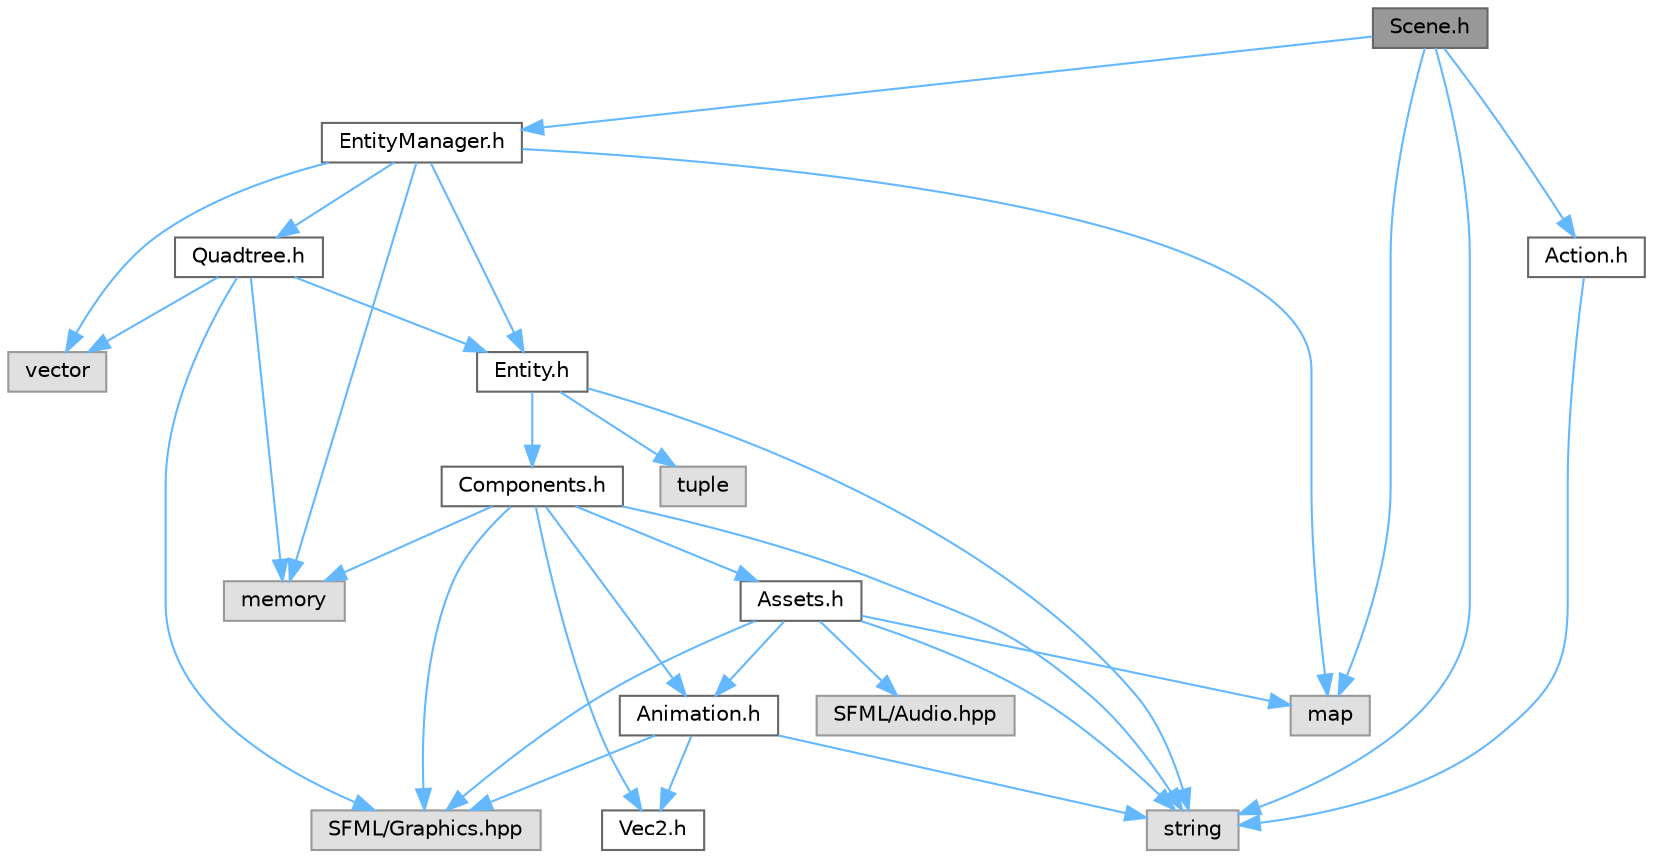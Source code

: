 digraph "Scene.h"
{
 // LATEX_PDF_SIZE
  bgcolor="transparent";
  edge [fontname=Helvetica,fontsize=10,labelfontname=Helvetica,labelfontsize=10];
  node [fontname=Helvetica,fontsize=10,shape=box,height=0.2,width=0.4];
  Node1 [id="Node000001",label="Scene.h",height=0.2,width=0.4,color="gray40", fillcolor="grey60", style="filled", fontcolor="black",tooltip=" "];
  Node1 -> Node2 [id="edge32_Node000001_Node000002",color="steelblue1",style="solid",tooltip=" "];
  Node2 [id="Node000002",label="map",height=0.2,width=0.4,color="grey60", fillcolor="#E0E0E0", style="filled",tooltip=" "];
  Node1 -> Node3 [id="edge33_Node000001_Node000003",color="steelblue1",style="solid",tooltip=" "];
  Node3 [id="Node000003",label="string",height=0.2,width=0.4,color="grey60", fillcolor="#E0E0E0", style="filled",tooltip=" "];
  Node1 -> Node4 [id="edge34_Node000001_Node000004",color="steelblue1",style="solid",tooltip=" "];
  Node4 [id="Node000004",label="Action.h",height=0.2,width=0.4,color="grey40", fillcolor="white", style="filled",URL="$_action_8h.html",tooltip=" "];
  Node4 -> Node3 [id="edge35_Node000004_Node000003",color="steelblue1",style="solid",tooltip=" "];
  Node1 -> Node5 [id="edge36_Node000001_Node000005",color="steelblue1",style="solid",tooltip=" "];
  Node5 [id="Node000005",label="EntityManager.h",height=0.2,width=0.4,color="grey40", fillcolor="white", style="filled",URL="$_entity_manager_8h.html",tooltip=" "];
  Node5 -> Node6 [id="edge37_Node000005_Node000006",color="steelblue1",style="solid",tooltip=" "];
  Node6 [id="Node000006",label="vector",height=0.2,width=0.4,color="grey60", fillcolor="#E0E0E0", style="filled",tooltip=" "];
  Node5 -> Node7 [id="edge38_Node000005_Node000007",color="steelblue1",style="solid",tooltip=" "];
  Node7 [id="Node000007",label="memory",height=0.2,width=0.4,color="grey60", fillcolor="#E0E0E0", style="filled",tooltip=" "];
  Node5 -> Node2 [id="edge39_Node000005_Node000002",color="steelblue1",style="solid",tooltip=" "];
  Node5 -> Node8 [id="edge40_Node000005_Node000008",color="steelblue1",style="solid",tooltip=" "];
  Node8 [id="Node000008",label="Entity.h",height=0.2,width=0.4,color="grey40", fillcolor="white", style="filled",URL="$_entity_8h.html",tooltip=" "];
  Node8 -> Node9 [id="edge41_Node000008_Node000009",color="steelblue1",style="solid",tooltip=" "];
  Node9 [id="Node000009",label="Components.h",height=0.2,width=0.4,color="grey40", fillcolor="white", style="filled",URL="$_components_8h.html",tooltip=" "];
  Node9 -> Node10 [id="edge42_Node000009_Node000010",color="steelblue1",style="solid",tooltip=" "];
  Node10 [id="Node000010",label="Animation.h",height=0.2,width=0.4,color="grey40", fillcolor="white", style="filled",URL="$_animation_8h.html",tooltip=" "];
  Node10 -> Node11 [id="edge43_Node000010_Node000011",color="steelblue1",style="solid",tooltip=" "];
  Node11 [id="Node000011",label="SFML/Graphics.hpp",height=0.2,width=0.4,color="grey60", fillcolor="#E0E0E0", style="filled",tooltip=" "];
  Node10 -> Node12 [id="edge44_Node000010_Node000012",color="steelblue1",style="solid",tooltip=" "];
  Node12 [id="Node000012",label="Vec2.h",height=0.2,width=0.4,color="grey40", fillcolor="white", style="filled",URL="$_vec2_8h.html",tooltip=" "];
  Node10 -> Node3 [id="edge45_Node000010_Node000003",color="steelblue1",style="solid",tooltip=" "];
  Node9 -> Node13 [id="edge46_Node000009_Node000013",color="steelblue1",style="solid",tooltip=" "];
  Node13 [id="Node000013",label="Assets.h",height=0.2,width=0.4,color="grey40", fillcolor="white", style="filled",URL="$_assets_8h.html",tooltip=" "];
  Node13 -> Node2 [id="edge47_Node000013_Node000002",color="steelblue1",style="solid",tooltip=" "];
  Node13 -> Node3 [id="edge48_Node000013_Node000003",color="steelblue1",style="solid",tooltip=" "];
  Node13 -> Node11 [id="edge49_Node000013_Node000011",color="steelblue1",style="solid",tooltip=" "];
  Node13 -> Node14 [id="edge50_Node000013_Node000014",color="steelblue1",style="solid",tooltip=" "];
  Node14 [id="Node000014",label="SFML/Audio.hpp",height=0.2,width=0.4,color="grey60", fillcolor="#E0E0E0", style="filled",tooltip=" "];
  Node13 -> Node10 [id="edge51_Node000013_Node000010",color="steelblue1",style="solid",tooltip=" "];
  Node9 -> Node12 [id="edge52_Node000009_Node000012",color="steelblue1",style="solid",tooltip=" "];
  Node9 -> Node3 [id="edge53_Node000009_Node000003",color="steelblue1",style="solid",tooltip=" "];
  Node9 -> Node11 [id="edge54_Node000009_Node000011",color="steelblue1",style="solid",tooltip=" "];
  Node9 -> Node7 [id="edge55_Node000009_Node000007",color="steelblue1",style="solid",tooltip=" "];
  Node8 -> Node3 [id="edge56_Node000008_Node000003",color="steelblue1",style="solid",tooltip=" "];
  Node8 -> Node15 [id="edge57_Node000008_Node000015",color="steelblue1",style="solid",tooltip=" "];
  Node15 [id="Node000015",label="tuple",height=0.2,width=0.4,color="grey60", fillcolor="#E0E0E0", style="filled",tooltip=" "];
  Node5 -> Node16 [id="edge58_Node000005_Node000016",color="steelblue1",style="solid",tooltip=" "];
  Node16 [id="Node000016",label="Quadtree.h",height=0.2,width=0.4,color="grey40", fillcolor="white", style="filled",URL="$_quadtree_8h.html",tooltip=" "];
  Node16 -> Node11 [id="edge59_Node000016_Node000011",color="steelblue1",style="solid",tooltip=" "];
  Node16 -> Node6 [id="edge60_Node000016_Node000006",color="steelblue1",style="solid",tooltip=" "];
  Node16 -> Node7 [id="edge61_Node000016_Node000007",color="steelblue1",style="solid",tooltip=" "];
  Node16 -> Node8 [id="edge62_Node000016_Node000008",color="steelblue1",style="solid",tooltip=" "];
}
